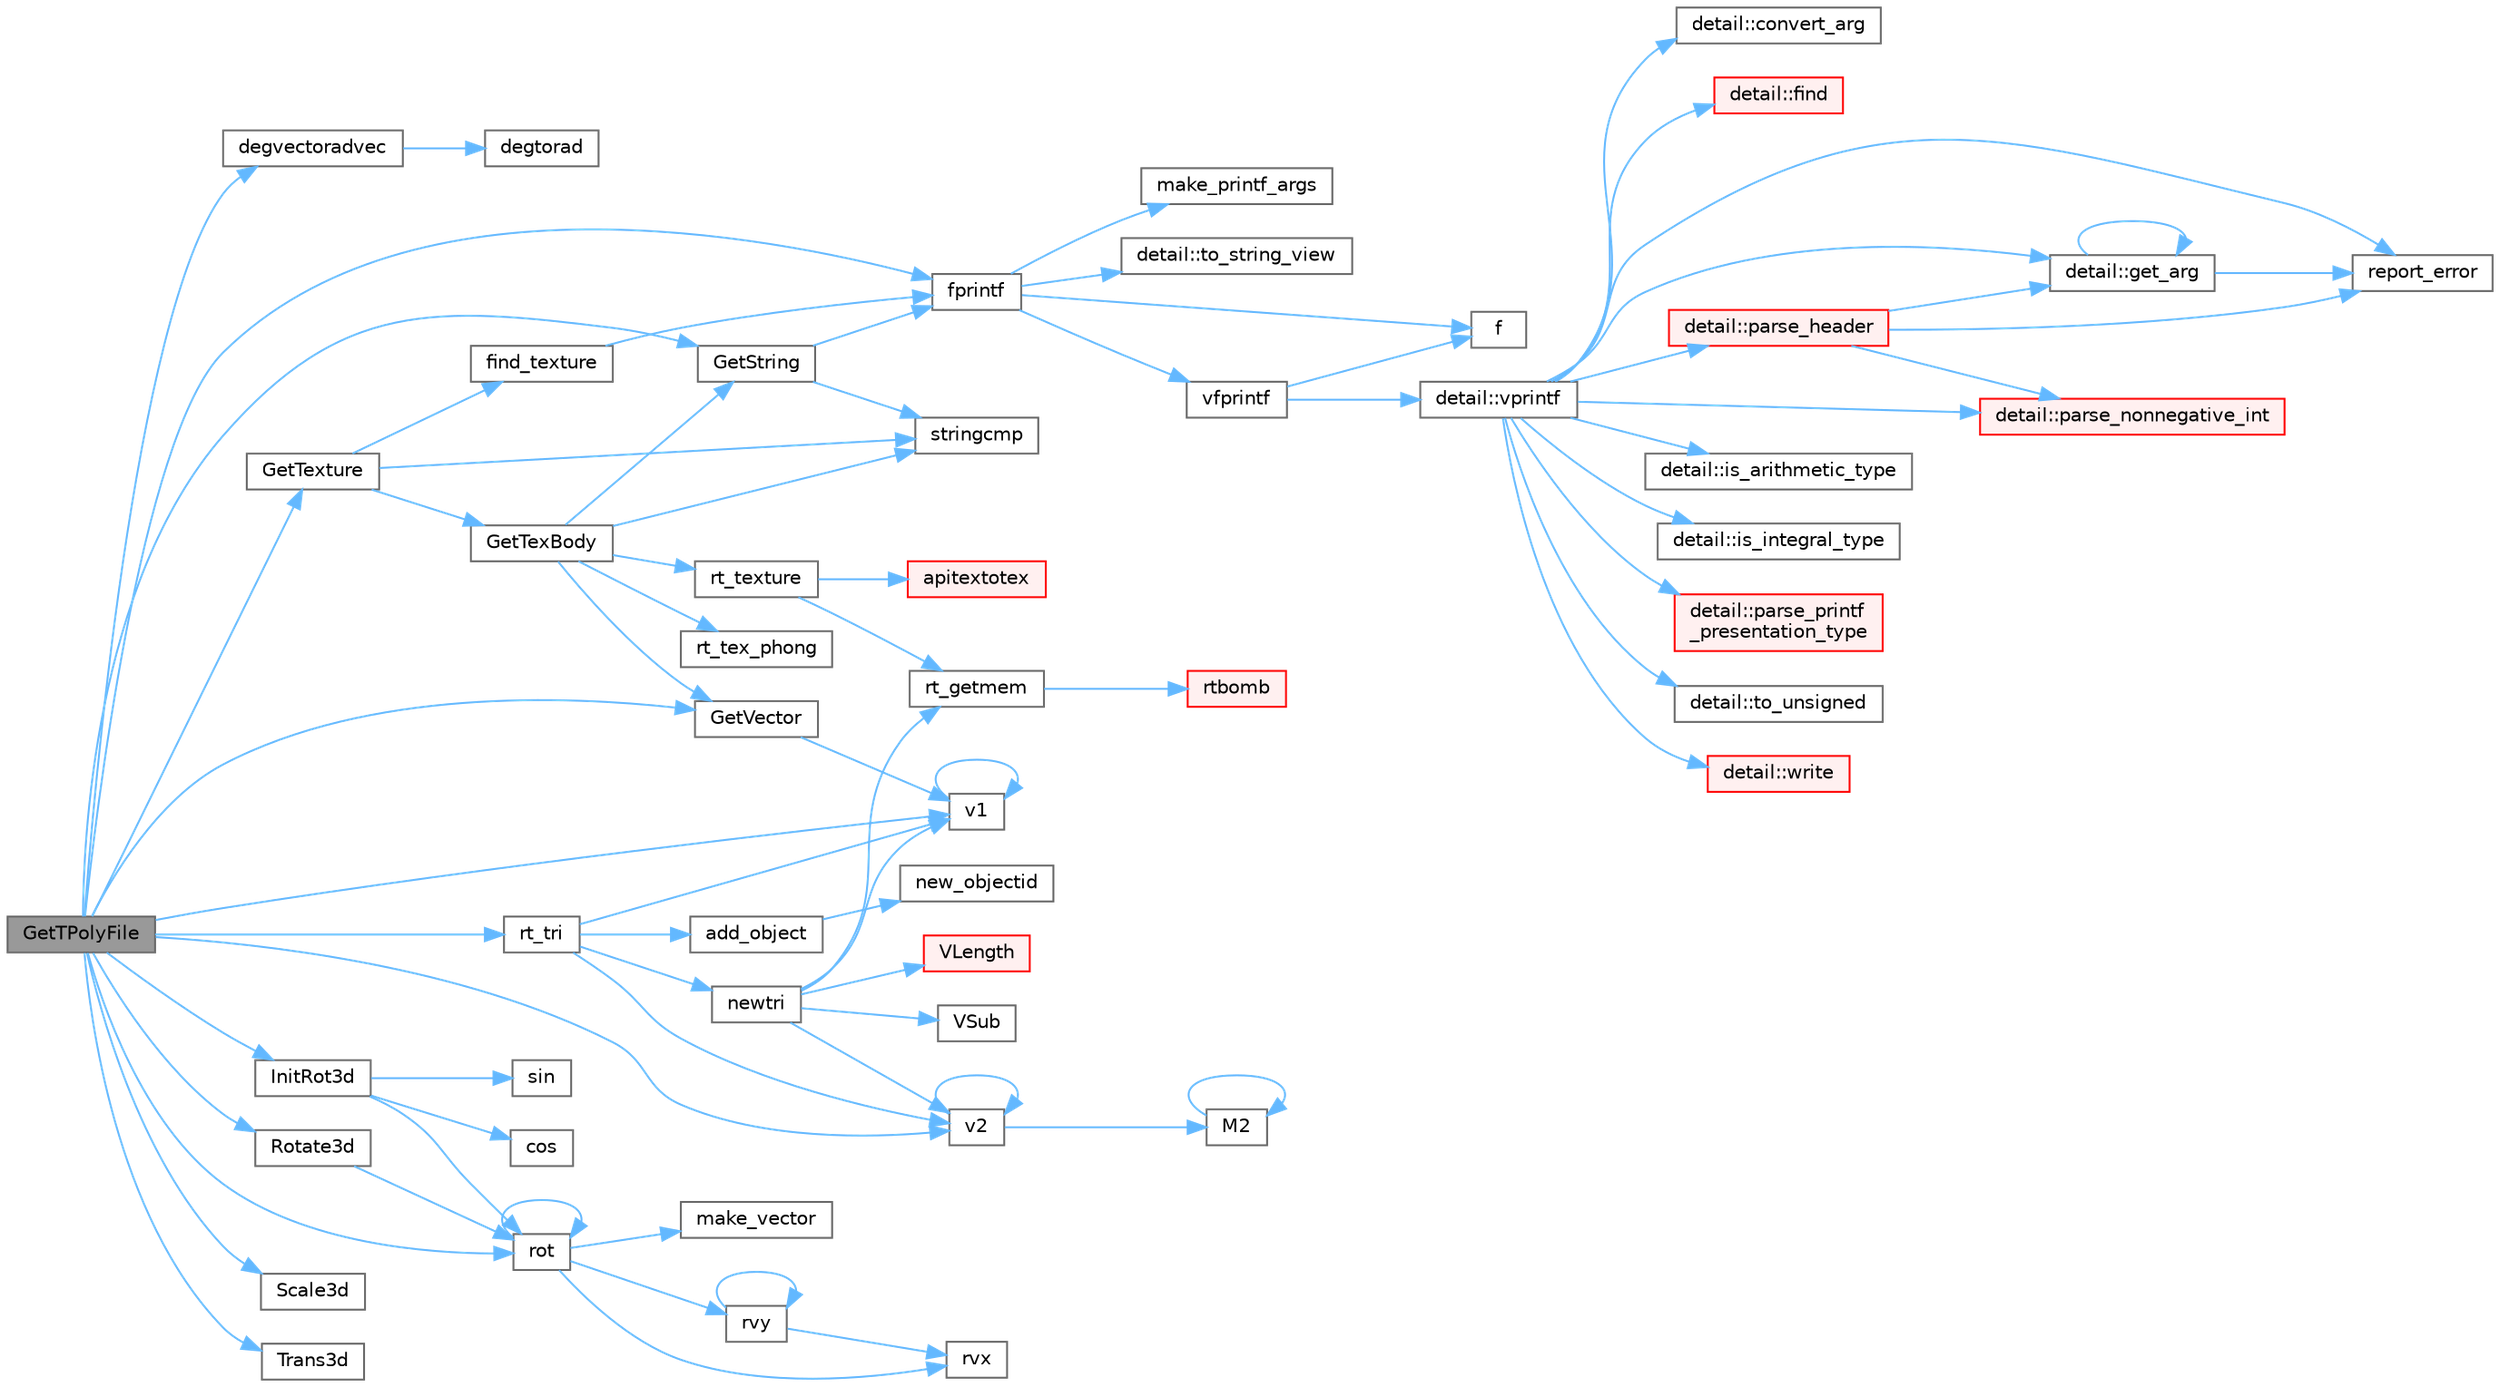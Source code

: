 digraph "GetTPolyFile"
{
 // LATEX_PDF_SIZE
  bgcolor="transparent";
  edge [fontname=Helvetica,fontsize=10,labelfontname=Helvetica,labelfontsize=10];
  node [fontname=Helvetica,fontsize=10,shape=box,height=0.2,width=0.4];
  rankdir="LR";
  Node1 [id="Node000001",label="GetTPolyFile",height=0.2,width=0.4,color="gray40", fillcolor="grey60", style="filled", fontcolor="black",tooltip=" "];
  Node1 -> Node2 [id="edge1_Node000001_Node000002",color="steelblue1",style="solid",tooltip=" "];
  Node2 [id="Node000002",label="degvectoradvec",height=0.2,width=0.4,color="grey40", fillcolor="white", style="filled",URL="$parse_8cpp.html#aaca10a8a8fb0e1badc9a9fc7f25286b5",tooltip=" "];
  Node2 -> Node3 [id="edge2_Node000002_Node000003",color="steelblue1",style="solid",tooltip=" "];
  Node3 [id="Node000003",label="degtorad",height=0.2,width=0.4,color="grey40", fillcolor="white", style="filled",URL="$parse_8cpp.html#a24867dfb04334c0c73d1f1d5361c2149",tooltip=" "];
  Node1 -> Node4 [id="edge3_Node000001_Node000004",color="steelblue1",style="solid",tooltip=" "];
  Node4 [id="Node000004",label="fprintf",height=0.2,width=0.4,color="grey40", fillcolor="white", style="filled",URL="$printf_8h.html#a9f315126362cae9675de1642105e631e",tooltip=" "];
  Node4 -> Node5 [id="edge4_Node000004_Node000005",color="steelblue1",style="solid",tooltip=" "];
  Node5 [id="Node000005",label="f",height=0.2,width=0.4,color="grey40", fillcolor="white", style="filled",URL="$cxx11__tensor__map_8cpp.html#a7f507fea02198f6cb81c86640c7b1a4e",tooltip=" "];
  Node4 -> Node6 [id="edge5_Node000004_Node000006",color="steelblue1",style="solid",tooltip=" "];
  Node6 [id="Node000006",label="make_printf_args",height=0.2,width=0.4,color="grey40", fillcolor="white", style="filled",URL="$printf_8h.html#a27dcc0efcda04388971dbea3c875f122",tooltip=" "];
  Node4 -> Node7 [id="edge6_Node000004_Node000007",color="steelblue1",style="solid",tooltip=" "];
  Node7 [id="Node000007",label="detail::to_string_view",height=0.2,width=0.4,color="grey40", fillcolor="white", style="filled",URL="$namespacedetail.html#abeae79fa3e1eded2d8fbd56cc9f0960e",tooltip=" "];
  Node4 -> Node8 [id="edge7_Node000004_Node000008",color="steelblue1",style="solid",tooltip=" "];
  Node8 [id="Node000008",label="vfprintf",height=0.2,width=0.4,color="grey40", fillcolor="white", style="filled",URL="$printf_8h.html#abb30aad964fc771fb52cf3ad88649df2",tooltip=" "];
  Node8 -> Node5 [id="edge8_Node000008_Node000005",color="steelblue1",style="solid",tooltip=" "];
  Node8 -> Node9 [id="edge9_Node000008_Node000009",color="steelblue1",style="solid",tooltip=" "];
  Node9 [id="Node000009",label="detail::vprintf",height=0.2,width=0.4,color="grey40", fillcolor="white", style="filled",URL="$namespacedetail.html#a1c8c2218e4c822aa8f743fb9c573717f",tooltip=" "];
  Node9 -> Node10 [id="edge10_Node000009_Node000010",color="steelblue1",style="solid",tooltip=" "];
  Node10 [id="Node000010",label="detail::convert_arg",height=0.2,width=0.4,color="grey40", fillcolor="white", style="filled",URL="$namespacedetail.html#a03c11572c9a664266d6925f327dec7f3",tooltip=" "];
  Node9 -> Node11 [id="edge11_Node000009_Node000011",color="steelblue1",style="solid",tooltip=" "];
  Node11 [id="Node000011",label="detail::find",height=0.2,width=0.4,color="red", fillcolor="#FFF0F0", style="filled",URL="$namespacedetail.html#a6b71952fab3dc32f3edb2c3e9811d8d9",tooltip=" "];
  Node9 -> Node13 [id="edge12_Node000009_Node000013",color="steelblue1",style="solid",tooltip=" "];
  Node13 [id="Node000013",label="detail::get_arg",height=0.2,width=0.4,color="grey40", fillcolor="white", style="filled",URL="$namespacedetail.html#a342ef250e45bd09b2ef666b6fae1c355",tooltip=" "];
  Node13 -> Node13 [id="edge13_Node000013_Node000013",color="steelblue1",style="solid",tooltip=" "];
  Node13 -> Node14 [id="edge14_Node000013_Node000014",color="steelblue1",style="solid",tooltip=" "];
  Node14 [id="Node000014",label="report_error",height=0.2,width=0.4,color="grey40", fillcolor="white", style="filled",URL="$format-inl_8h.html#a5555893692b00b61b3886349332fd01f",tooltip=" "];
  Node9 -> Node15 [id="edge15_Node000009_Node000015",color="steelblue1",style="solid",tooltip=" "];
  Node15 [id="Node000015",label="detail::is_arithmetic_type",height=0.2,width=0.4,color="grey40", fillcolor="white", style="filled",URL="$namespacedetail.html#a802c50a56a3495fdab6020b375ba1389",tooltip=" "];
  Node9 -> Node16 [id="edge16_Node000009_Node000016",color="steelblue1",style="solid",tooltip=" "];
  Node16 [id="Node000016",label="detail::is_integral_type",height=0.2,width=0.4,color="grey40", fillcolor="white", style="filled",URL="$namespacedetail.html#a2a60f8d1bee41b803f43fc42b707b5d1",tooltip=" "];
  Node9 -> Node17 [id="edge17_Node000009_Node000017",color="steelblue1",style="solid",tooltip=" "];
  Node17 [id="Node000017",label="detail::parse_header",height=0.2,width=0.4,color="red", fillcolor="#FFF0F0", style="filled",URL="$namespacedetail.html#afc9d93e58b8edb8077f8bc8eee7f4035",tooltip=" "];
  Node17 -> Node13 [id="edge18_Node000017_Node000013",color="steelblue1",style="solid",tooltip=" "];
  Node17 -> Node26 [id="edge19_Node000017_Node000026",color="steelblue1",style="solid",tooltip=" "];
  Node26 [id="Node000026",label="detail::parse_nonnegative_int",height=0.2,width=0.4,color="red", fillcolor="#FFF0F0", style="filled",URL="$namespacedetail.html#a338caba782225e115a9902d4d0835f5f",tooltip=" "];
  Node17 -> Node14 [id="edge20_Node000017_Node000014",color="steelblue1",style="solid",tooltip=" "];
  Node9 -> Node26 [id="edge21_Node000009_Node000026",color="steelblue1",style="solid",tooltip=" "];
  Node9 -> Node29 [id="edge22_Node000009_Node000029",color="steelblue1",style="solid",tooltip=" "];
  Node29 [id="Node000029",label="detail::parse_printf\l_presentation_type",height=0.2,width=0.4,color="red", fillcolor="#FFF0F0", style="filled",URL="$namespacedetail.html#aa2cb095169b23e3a66260ad7078f44cc",tooltip=" "];
  Node9 -> Node14 [id="edge23_Node000009_Node000014",color="steelblue1",style="solid",tooltip=" "];
  Node9 -> Node31 [id="edge24_Node000009_Node000031",color="steelblue1",style="solid",tooltip=" "];
  Node31 [id="Node000031",label="detail::to_unsigned",height=0.2,width=0.4,color="grey40", fillcolor="white", style="filled",URL="$namespacedetail.html#a4855e668246c731a97484efc329f2aac",tooltip=" "];
  Node9 -> Node32 [id="edge25_Node000009_Node000032",color="steelblue1",style="solid",tooltip=" "];
  Node32 [id="Node000032",label="detail::write",height=0.2,width=0.4,color="red", fillcolor="#FFF0F0", style="filled",URL="$namespacedetail.html#a29dacf26eedc9e3575fb57329a5ca0a3",tooltip=" "];
  Node1 -> Node36 [id="edge26_Node000001_Node000036",color="steelblue1",style="solid",tooltip=" "];
  Node36 [id="Node000036",label="GetString",height=0.2,width=0.4,color="grey40", fillcolor="white", style="filled",URL="$parse_8cpp.html#a79e0254cd128a92b56de23e8abaa2850",tooltip=" "];
  Node36 -> Node4 [id="edge27_Node000036_Node000004",color="steelblue1",style="solid",tooltip=" "];
  Node36 -> Node37 [id="edge28_Node000036_Node000037",color="steelblue1",style="solid",tooltip=" "];
  Node37 [id="Node000037",label="stringcmp",height=0.2,width=0.4,color="grey40", fillcolor="white", style="filled",URL="$parse_8cpp.html#a10e812c093d06c8f91685243dfd5670d",tooltip=" "];
  Node1 -> Node38 [id="edge29_Node000001_Node000038",color="steelblue1",style="solid",tooltip=" "];
  Node38 [id="Node000038",label="GetTexture",height=0.2,width=0.4,color="grey40", fillcolor="white", style="filled",URL="$parse_8cpp.html#a2a311b715c7bce7dd3c0e130fd242655",tooltip=" "];
  Node38 -> Node39 [id="edge30_Node000038_Node000039",color="steelblue1",style="solid",tooltip=" "];
  Node39 [id="Node000039",label="find_texture",height=0.2,width=0.4,color="grey40", fillcolor="white", style="filled",URL="$parse_8cpp.html#a3373dda91944e8bd8e1ec3a0837eda3d",tooltip=" "];
  Node39 -> Node4 [id="edge31_Node000039_Node000004",color="steelblue1",style="solid",tooltip=" "];
  Node38 -> Node40 [id="edge32_Node000038_Node000040",color="steelblue1",style="solid",tooltip=" "];
  Node40 [id="Node000040",label="GetTexBody",height=0.2,width=0.4,color="grey40", fillcolor="white", style="filled",URL="$parse_8cpp.html#a9bde5be8ed7fef353b7e26c6bb26080d",tooltip=" "];
  Node40 -> Node36 [id="edge33_Node000040_Node000036",color="steelblue1",style="solid",tooltip=" "];
  Node40 -> Node41 [id="edge34_Node000040_Node000041",color="steelblue1",style="solid",tooltip=" "];
  Node41 [id="Node000041",label="GetVector",height=0.2,width=0.4,color="grey40", fillcolor="white", style="filled",URL="$parse_8cpp.html#aa05035bdaae3230f25f564d4ce9b2a64",tooltip=" "];
  Node41 -> Node42 [id="edge35_Node000041_Node000042",color="steelblue1",style="solid",tooltip=" "];
  Node42 [id="Node000042",label="v1",height=0.2,width=0.4,color="grey40", fillcolor="white", style="filled",URL="$_tutorial___reshape_mat2_vec_8cpp.html#a10bd710692c91bc238f2e1da77730678",tooltip=" "];
  Node42 -> Node42 [id="edge36_Node000042_Node000042",color="steelblue1",style="solid",tooltip=" "];
  Node40 -> Node43 [id="edge37_Node000040_Node000043",color="steelblue1",style="solid",tooltip=" "];
  Node43 [id="Node000043",label="rt_tex_phong",height=0.2,width=0.4,color="grey40", fillcolor="white", style="filled",URL="$api_8cpp.html#a630adc33f717b01bf04b8cbdf4e3aa86",tooltip=" "];
  Node40 -> Node44 [id="edge38_Node000040_Node000044",color="steelblue1",style="solid",tooltip=" "];
  Node44 [id="Node000044",label="rt_texture",height=0.2,width=0.4,color="grey40", fillcolor="white", style="filled",URL="$api_8cpp.html#a6c4440ce7b2b3e0659577fdbbda3f120",tooltip=" "];
  Node44 -> Node45 [id="edge39_Node000044_Node000045",color="steelblue1",style="solid",tooltip=" "];
  Node45 [id="Node000045",label="apitextotex",height=0.2,width=0.4,color="red", fillcolor="#FFF0F0", style="filled",URL="$api_8cpp.html#a498a435f3fff94779e591e58e77f7bb0",tooltip=" "];
  Node44 -> Node47 [id="edge40_Node000044_Node000047",color="steelblue1",style="solid",tooltip=" "];
  Node47 [id="Node000047",label="rt_getmem",height=0.2,width=0.4,color="grey40", fillcolor="white", style="filled",URL="$util_8cpp.html#a55411670110436341b6dba465125eb8f",tooltip=" "];
  Node47 -> Node48 [id="edge41_Node000047_Node000048",color="steelblue1",style="solid",tooltip=" "];
  Node48 [id="Node000048",label="rtbomb",height=0.2,width=0.4,color="red", fillcolor="#FFF0F0", style="filled",URL="$util_8cpp.html#ab11ff87b1a71787f653c8026fe800e3d",tooltip=" "];
  Node40 -> Node37 [id="edge42_Node000040_Node000037",color="steelblue1",style="solid",tooltip=" "];
  Node38 -> Node37 [id="edge43_Node000038_Node000037",color="steelblue1",style="solid",tooltip=" "];
  Node1 -> Node41 [id="edge44_Node000001_Node000041",color="steelblue1",style="solid",tooltip=" "];
  Node1 -> Node78 [id="edge45_Node000001_Node000078",color="steelblue1",style="solid",tooltip=" "];
  Node78 [id="Node000078",label="InitRot3d",height=0.2,width=0.4,color="grey40", fillcolor="white", style="filled",URL="$parse_8cpp.html#ad292b2334d2a90245fdd220adfdd77b9",tooltip=" "];
  Node78 -> Node74 [id="edge46_Node000078_Node000074",color="steelblue1",style="solid",tooltip=" "];
  Node74 [id="Node000074",label="cos",height=0.2,width=0.4,color="grey40", fillcolor="white", style="filled",URL="$_array_cwise_unary_ops_8h.html#a92b03396990b0e9eea0731aa406e31a4",tooltip=" "];
  Node78 -> Node79 [id="edge47_Node000078_Node000079",color="steelblue1",style="solid",tooltip=" "];
  Node79 [id="Node000079",label="rot",height=0.2,width=0.4,color="grey40", fillcolor="white", style="filled",URL="$level1__real__impl_8h.html#a6085d1e47159b776e841c37e5c45f105",tooltip=" "];
  Node79 -> Node80 [id="edge48_Node000079_Node000080",color="steelblue1",style="solid",tooltip=" "];
  Node80 [id="Node000080",label="make_vector",height=0.2,width=0.4,color="grey40", fillcolor="white", style="filled",URL="$external_2taskflow_23rd-party_2eigen-3_83_87_2blas_2common_8h.html#a5271e1713820dbe05a27309a551c63a8",tooltip=" "];
  Node79 -> Node79 [id="edge49_Node000079_Node000079",color="steelblue1",style="solid",tooltip=" "];
  Node79 -> Node81 [id="edge50_Node000079_Node000081",color="steelblue1",style="solid",tooltip=" "];
  Node81 [id="Node000081",label="rvx",height=0.2,width=0.4,color="grey40", fillcolor="white", style="filled",URL="$level1__cplx__impl_8h.html#aea9f76f637a9f8d02bd24e43e8bb5d9f",tooltip=" "];
  Node79 -> Node82 [id="edge51_Node000079_Node000082",color="steelblue1",style="solid",tooltip=" "];
  Node82 [id="Node000082",label="rvy",height=0.2,width=0.4,color="grey40", fillcolor="white", style="filled",URL="$level1__cplx__impl_8h.html#a9844f3d7447c4d825a5a6423bb7cd95f",tooltip=" "];
  Node82 -> Node81 [id="edge52_Node000082_Node000081",color="steelblue1",style="solid",tooltip=" "];
  Node82 -> Node82 [id="edge53_Node000082_Node000082",color="steelblue1",style="solid",tooltip=" "];
  Node78 -> Node72 [id="edge54_Node000078_Node000072",color="steelblue1",style="solid",tooltip=" "];
  Node72 [id="Node000072",label="sin",height=0.2,width=0.4,color="grey40", fillcolor="white", style="filled",URL="$_array_cwise_unary_ops_8h.html#a9cfb0ea58bd813510a9e2db18a5e49f0",tooltip=" "];
  Node1 -> Node79 [id="edge55_Node000001_Node000079",color="steelblue1",style="solid",tooltip=" "];
  Node1 -> Node83 [id="edge56_Node000001_Node000083",color="steelblue1",style="solid",tooltip=" "];
  Node83 [id="Node000083",label="Rotate3d",height=0.2,width=0.4,color="grey40", fillcolor="white", style="filled",URL="$parse_8cpp.html#afbdd75ad8aff651fe501917fa9d9036d",tooltip=" "];
  Node83 -> Node79 [id="edge57_Node000083_Node000079",color="steelblue1",style="solid",tooltip=" "];
  Node1 -> Node84 [id="edge58_Node000001_Node000084",color="steelblue1",style="solid",tooltip=" "];
  Node84 [id="Node000084",label="rt_tri",height=0.2,width=0.4,color="grey40", fillcolor="white", style="filled",URL="$api_8cpp.html#a06fb5ba1bd3acb94c750d943e6823647",tooltip=" "];
  Node84 -> Node85 [id="edge59_Node000084_Node000085",color="steelblue1",style="solid",tooltip=" "];
  Node85 [id="Node000085",label="add_object",height=0.2,width=0.4,color="grey40", fillcolor="white", style="filled",URL="$intersect_8cpp.html#a628b96c94f136c666a70cc55f225508a",tooltip=" "];
  Node85 -> Node86 [id="edge60_Node000085_Node000086",color="steelblue1",style="solid",tooltip=" "];
  Node86 [id="Node000086",label="new_objectid",height=0.2,width=0.4,color="grey40", fillcolor="white", style="filled",URL="$intersect_8cpp.html#a10c0fe4f7a99794de5a0c132bb1b5ee3",tooltip=" "];
  Node84 -> Node87 [id="edge61_Node000084_Node000087",color="steelblue1",style="solid",tooltip=" "];
  Node87 [id="Node000087",label="newtri",height=0.2,width=0.4,color="grey40", fillcolor="white", style="filled",URL="$triangle_8cpp.html#aab32a84b45aede760c2d0c9e89f0c42c",tooltip=" "];
  Node87 -> Node47 [id="edge62_Node000087_Node000047",color="steelblue1",style="solid",tooltip=" "];
  Node87 -> Node42 [id="edge63_Node000087_Node000042",color="steelblue1",style="solid",tooltip=" "];
  Node87 -> Node88 [id="edge64_Node000087_Node000088",color="steelblue1",style="solid",tooltip=" "];
  Node88 [id="Node000088",label="v2",height=0.2,width=0.4,color="grey40", fillcolor="white", style="filled",URL="$_tutorial___reshape_mat2_vec_8cpp.html#a3eb30a79de469336df46f4f5f0bfb84f",tooltip=" "];
  Node88 -> Node89 [id="edge65_Node000088_Node000089",color="steelblue1",style="solid",tooltip=" "];
  Node89 [id="Node000089",label="M2",height=0.2,width=0.4,color="grey40", fillcolor="white", style="filled",URL="$_tutorial___reshape_mat2_mat_8cpp.html#ae3dc3553f10a3c3e5d701dc35895d1e4",tooltip=" "];
  Node89 -> Node89 [id="edge66_Node000089_Node000089",color="steelblue1",style="solid",tooltip=" "];
  Node88 -> Node88 [id="edge67_Node000088_Node000088",color="steelblue1",style="solid",tooltip=" "];
  Node87 -> Node90 [id="edge68_Node000087_Node000090",color="steelblue1",style="solid",tooltip=" "];
  Node90 [id="Node000090",label="VLength",height=0.2,width=0.4,color="red", fillcolor="#FFF0F0", style="filled",URL="$vector_8cpp.html#a0143d527c2b60d46661fdaf835961a0c",tooltip=" "];
  Node87 -> Node91 [id="edge69_Node000087_Node000091",color="steelblue1",style="solid",tooltip=" "];
  Node91 [id="Node000091",label="VSub",height=0.2,width=0.4,color="grey40", fillcolor="white", style="filled",URL="$vector_8cpp.html#adf3d2fe7fa0b41f78f85b42568426991",tooltip=" "];
  Node84 -> Node42 [id="edge70_Node000084_Node000042",color="steelblue1",style="solid",tooltip=" "];
  Node84 -> Node88 [id="edge71_Node000084_Node000088",color="steelblue1",style="solid",tooltip=" "];
  Node1 -> Node92 [id="edge72_Node000001_Node000092",color="steelblue1",style="solid",tooltip=" "];
  Node92 [id="Node000092",label="Scale3d",height=0.2,width=0.4,color="grey40", fillcolor="white", style="filled",URL="$parse_8cpp.html#a79df88f5b4e84898b699e6fbfc1050b1",tooltip=" "];
  Node1 -> Node93 [id="edge73_Node000001_Node000093",color="steelblue1",style="solid",tooltip=" "];
  Node93 [id="Node000093",label="Trans3d",height=0.2,width=0.4,color="grey40", fillcolor="white", style="filled",URL="$parse_8cpp.html#a16c8e943d7e640600fdaff16bf24a25a",tooltip=" "];
  Node1 -> Node42 [id="edge74_Node000001_Node000042",color="steelblue1",style="solid",tooltip=" "];
  Node1 -> Node88 [id="edge75_Node000001_Node000088",color="steelblue1",style="solid",tooltip=" "];
}
